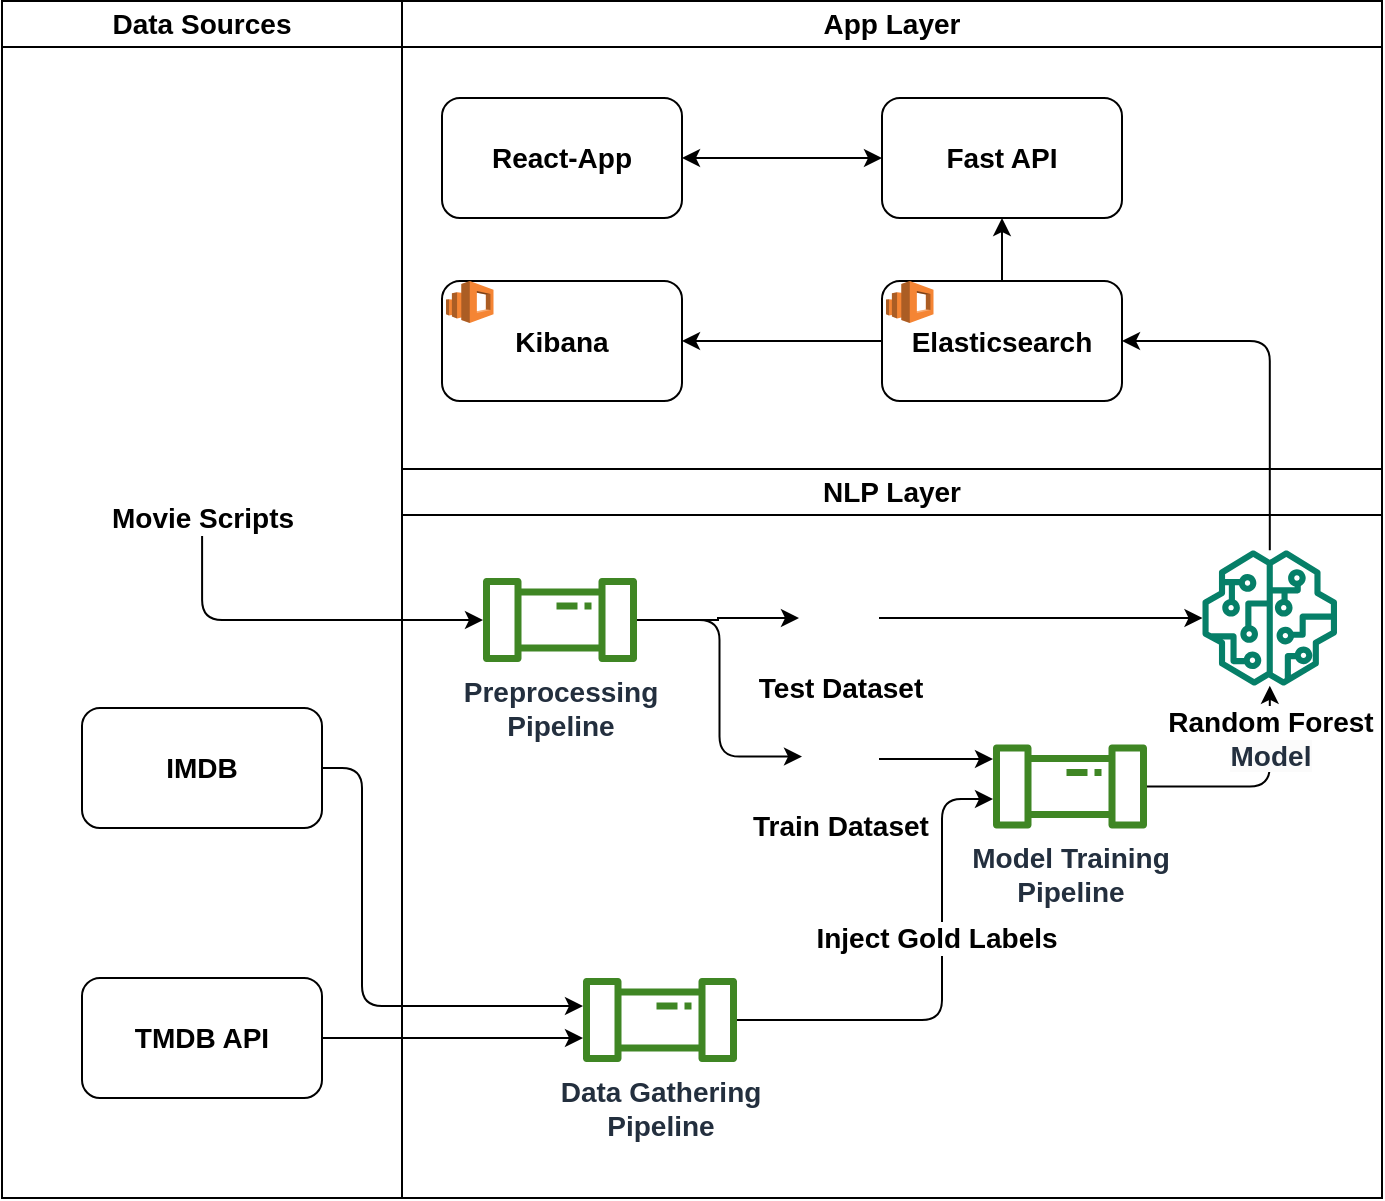 <mxfile>
    <diagram id="fCR6cRbYJW1egEGlrm1H" name="Page-1">
        <mxGraphModel dx="1881" dy="660" grid="1" gridSize="10" guides="1" tooltips="1" connect="1" arrows="1" fold="1" page="1" pageScale="1" pageWidth="827" pageHeight="1169" math="0" shadow="0">
            <root>
                <mxCell id="0"/>
                <mxCell id="1" parent="0"/>
                <mxCell id="HjMi1DjJnSCfRXNa373D-5" style="edgeStyle=orthogonalEdgeStyle;rounded=1;orthogonalLoop=1;jettySize=auto;html=1;startArrow=classic;startFill=1;fontSize=14;fontStyle=1" parent="1" source="HjMi1DjJnSCfRXNa373D-1" target="HjMi1DjJnSCfRXNa373D-2" edge="1">
                    <mxGeometry relative="1" as="geometry"/>
                </mxCell>
                <mxCell id="HjMi1DjJnSCfRXNa373D-1" value="Fast API" style="rounded=1;whiteSpace=wrap;html=1;fontSize=14;fontStyle=1" parent="1" vertex="1">
                    <mxGeometry x="320" y="280" width="120" height="60" as="geometry"/>
                </mxCell>
                <mxCell id="HjMi1DjJnSCfRXNa373D-2" value="React-App" style="rounded=1;whiteSpace=wrap;html=1;fontSize=14;fontStyle=1" parent="1" vertex="1">
                    <mxGeometry x="100" y="280" width="120" height="60" as="geometry"/>
                </mxCell>
                <mxCell id="HjMi1DjJnSCfRXNa373D-10" value="" style="shape=image;html=1;verticalAlign=top;verticalLabelPosition=bottom;labelBackgroundColor=#ffffff;imageAspect=0;aspect=fixed;image=https://cdn1.iconfinder.com/data/icons/unicons-line-vol-5/24/react-128.png;rounded=1;fontSize=14;fontStyle=1" parent="1" vertex="1">
                    <mxGeometry x="100" y="280" width="28" height="28" as="geometry"/>
                </mxCell>
                <mxCell id="HjMi1DjJnSCfRXNa373D-14" style="edgeStyle=orthogonalEdgeStyle;rounded=1;orthogonalLoop=1;jettySize=auto;html=1;startArrow=none;startFill=0;endArrow=classic;endFill=1;fontSize=14;fontStyle=1" parent="1" source="HjMi1DjJnSCfRXNa373D-11" target="HjMi1DjJnSCfRXNa373D-1" edge="1">
                    <mxGeometry relative="1" as="geometry"/>
                </mxCell>
                <mxCell id="HjMi1DjJnSCfRXNa373D-18" style="edgeStyle=orthogonalEdgeStyle;rounded=1;orthogonalLoop=1;jettySize=auto;html=1;entryX=1;entryY=0.5;entryDx=0;entryDy=0;startArrow=none;startFill=0;endArrow=classic;endFill=1;fontSize=14;fontStyle=1" parent="1" source="HjMi1DjJnSCfRXNa373D-11" target="HjMi1DjJnSCfRXNa373D-16" edge="1">
                    <mxGeometry relative="1" as="geometry"/>
                </mxCell>
                <mxCell id="HjMi1DjJnSCfRXNa373D-11" value="Elasticsearch" style="rounded=1;whiteSpace=wrap;html=1;fontSize=14;fontStyle=1" parent="1" vertex="1">
                    <mxGeometry x="320" y="371.5" width="120" height="60" as="geometry"/>
                </mxCell>
                <mxCell id="HjMi1DjJnSCfRXNa373D-6" value="" style="outlineConnect=0;dashed=0;verticalLabelPosition=bottom;verticalAlign=top;align=center;html=1;shape=mxgraph.aws3.elasticsearch_service;fillColor=#F58534;gradientColor=none;rounded=1;fontSize=14;fontStyle=1" parent="1" vertex="1">
                    <mxGeometry x="322" y="371.5" width="23.75" height="21" as="geometry"/>
                </mxCell>
                <mxCell id="HjMi1DjJnSCfRXNa373D-16" value="Kibana" style="rounded=1;whiteSpace=wrap;html=1;fontSize=14;fontStyle=1" parent="1" vertex="1">
                    <mxGeometry x="100" y="371.5" width="120" height="60" as="geometry"/>
                </mxCell>
                <mxCell id="HjMi1DjJnSCfRXNa373D-17" value="" style="outlineConnect=0;dashed=0;verticalLabelPosition=bottom;verticalAlign=top;align=center;html=1;shape=mxgraph.aws3.elasticsearch_service;fillColor=#F58534;gradientColor=none;rounded=1;fontSize=14;fontStyle=1" parent="1" vertex="1">
                    <mxGeometry x="102" y="371.5" width="23.75" height="21" as="geometry"/>
                </mxCell>
                <mxCell id="JxS2FN6LKAOk5U9IxsT_-21" style="edgeStyle=orthogonalEdgeStyle;rounded=1;orthogonalLoop=1;jettySize=auto;html=1;fontSize=14;exitX=1;exitY=0.5;exitDx=0;exitDy=0;fontStyle=1" parent="1" source="JxS2FN6LKAOk5U9IxsT_-18" target="JxS2FN6LKAOk5U9IxsT_-4" edge="1">
                    <mxGeometry relative="1" as="geometry">
                        <Array as="points">
                            <mxPoint x="60" y="615"/>
                            <mxPoint x="60" y="734"/>
                        </Array>
                    </mxGeometry>
                </mxCell>
                <mxCell id="JxS2FN6LKAOk5U9IxsT_-22" style="edgeStyle=orthogonalEdgeStyle;rounded=1;orthogonalLoop=1;jettySize=auto;html=1;fontSize=14;exitX=1;exitY=0.5;exitDx=0;exitDy=0;fontStyle=1" parent="1" source="JxS2FN6LKAOk5U9IxsT_-19" target="JxS2FN6LKAOk5U9IxsT_-4" edge="1">
                    <mxGeometry relative="1" as="geometry">
                        <Array as="points">
                            <mxPoint x="100" y="750"/>
                            <mxPoint x="100" y="750"/>
                        </Array>
                    </mxGeometry>
                </mxCell>
                <mxCell id="JxS2FN6LKAOk5U9IxsT_-37" value="Data Sources" style="swimlane;whiteSpace=wrap;html=1;fontSize=14;fontStyle=1" parent="1" vertex="1">
                    <mxGeometry x="-120" y="231.5" width="200" height="598.5" as="geometry"/>
                </mxCell>
                <mxCell id="JxS2FN6LKAOk5U9IxsT_-2" value="" style="shape=image;html=1;verticalAlign=top;verticalLabelPosition=bottom;labelBackgroundColor=#ffffff;imageAspect=0;aspect=fixed;image=https://cdn1.iconfinder.com/data/icons/files-96/32/File-128.png;fontSize=14;fontStyle=1" parent="JxS2FN6LKAOk5U9IxsT_-37" vertex="1">
                    <mxGeometry x="67.75" y="188.5" width="64.5" height="64.5" as="geometry"/>
                </mxCell>
                <mxCell id="JxS2FN6LKAOk5U9IxsT_-19" value="TMDB API" style="rounded=1;whiteSpace=wrap;html=1;fontSize=14;fontStyle=1" parent="JxS2FN6LKAOk5U9IxsT_-37" vertex="1">
                    <mxGeometry x="40" y="488.5" width="120" height="60" as="geometry"/>
                </mxCell>
                <mxCell id="JxS2FN6LKAOk5U9IxsT_-18" value="IMDB" style="rounded=1;whiteSpace=wrap;html=1;fontSize=14;fontStyle=1" parent="JxS2FN6LKAOk5U9IxsT_-37" vertex="1">
                    <mxGeometry x="40" y="353.5" width="120" height="60" as="geometry"/>
                </mxCell>
                <mxCell id="JxS2FN6LKAOk5U9IxsT_-38" value="App Layer" style="swimlane;whiteSpace=wrap;html=1;fontSize=14;fontStyle=1" parent="1" vertex="1">
                    <mxGeometry x="80" y="231.5" width="490" height="238.5" as="geometry"/>
                </mxCell>
                <mxCell id="JxS2FN6LKAOk5U9IxsT_-39" value="NLP Layer" style="swimlane;whiteSpace=wrap;html=1;fontSize=14;fontStyle=1" parent="1" vertex="1">
                    <mxGeometry x="80" y="465.5" width="490" height="364.5" as="geometry"/>
                </mxCell>
                <mxCell id="HjMi1DjJnSCfRXNa373D-4" value="Preprocessing&lt;br style=&quot;font-size: 14px;&quot;&gt;Pipeline" style="outlineConnect=0;fontColor=#232F3E;gradientColor=none;fillColor=#3F8624;strokeColor=none;dashed=0;verticalLabelPosition=bottom;verticalAlign=top;align=center;html=1;fontSize=14;fontStyle=1;aspect=fixed;pointerEvents=1;shape=mxgraph.aws4.iot_analytics_pipeline;rounded=1;" parent="JxS2FN6LKAOk5U9IxsT_-39" vertex="1">
                    <mxGeometry x="40" y="54.5" width="78" height="42" as="geometry"/>
                </mxCell>
                <mxCell id="JxS2FN6LKAOk5U9IxsT_-24" style="edgeStyle=orthogonalEdgeStyle;rounded=1;orthogonalLoop=1;jettySize=auto;html=1;fontSize=14;fontStyle=1" parent="JxS2FN6LKAOk5U9IxsT_-39" source="JxS2FN6LKAOk5U9IxsT_-4" target="JxS2FN6LKAOk5U9IxsT_-7" edge="1">
                    <mxGeometry relative="1" as="geometry">
                        <mxPoint x="323.79" y="311.32" as="sourcePoint"/>
                        <mxPoint x="290" y="174.5" as="targetPoint"/>
                        <Array as="points">
                            <mxPoint x="270" y="276"/>
                            <mxPoint x="270" y="165"/>
                        </Array>
                    </mxGeometry>
                </mxCell>
                <mxCell id="JxS2FN6LKAOk5U9IxsT_-25" value="Inject Gold Labels" style="edgeLabel;html=1;align=center;verticalAlign=middle;resizable=0;points=[];fontSize=14;fontStyle=1" parent="JxS2FN6LKAOk5U9IxsT_-24" vertex="1" connectable="0">
                    <mxGeometry x="-0.415" y="-1" relative="1" as="geometry">
                        <mxPoint x="29" y="-42" as="offset"/>
                    </mxGeometry>
                </mxCell>
                <mxCell id="JxS2FN6LKAOk5U9IxsT_-42" value="Random Forest&lt;br style=&quot;border-color: var(--border-color); caret-color: rgb(35, 47, 62); color: rgb(35, 47, 62); font-size: 14px;&quot;&gt;&lt;span style=&quot;caret-color: rgb(35, 47, 62); color: rgb(35, 47, 62); font-size: 14px; background-color: rgb(251, 251, 251);&quot;&gt;Model&lt;/span&gt;" style="edgeStyle=orthogonalEdgeStyle;rounded=1;orthogonalLoop=1;jettySize=auto;html=1;jumpStyle=gap;fontSize=14;fontStyle=1" parent="JxS2FN6LKAOk5U9IxsT_-39" source="JxS2FN6LKAOk5U9IxsT_-7" target="JxS2FN6LKAOk5U9IxsT_-41" edge="1">
                    <mxGeometry x="0.533" relative="1" as="geometry">
                        <mxPoint as="offset"/>
                    </mxGeometry>
                </mxCell>
                <mxCell id="JxS2FN6LKAOk5U9IxsT_-4" value="Data Gathering&lt;br style=&quot;font-size: 14px;&quot;&gt;Pipeline" style="outlineConnect=0;fontColor=#232F3E;gradientColor=none;fillColor=#3F8624;strokeColor=none;dashed=0;verticalLabelPosition=bottom;verticalAlign=top;align=center;html=1;fontSize=14;fontStyle=1;aspect=fixed;pointerEvents=1;shape=mxgraph.aws4.iot_analytics_pipeline;rounded=1;" parent="JxS2FN6LKAOk5U9IxsT_-39" vertex="1">
                    <mxGeometry x="90" y="254.5" width="78" height="42" as="geometry"/>
                </mxCell>
                <mxCell id="JxS2FN6LKAOk5U9IxsT_-7" value="Model Training&lt;br style=&quot;font-size: 14px;&quot;&gt;Pipeline" style="outlineConnect=0;fontColor=#232F3E;gradientColor=none;fillColor=#3F8624;strokeColor=none;dashed=0;verticalLabelPosition=bottom;verticalAlign=top;align=center;html=1;fontSize=14;fontStyle=1;aspect=fixed;pointerEvents=1;shape=mxgraph.aws4.iot_analytics_pipeline;rounded=1;" parent="JxS2FN6LKAOk5U9IxsT_-39" vertex="1">
                    <mxGeometry x="295" y="137.75" width="78" height="42" as="geometry"/>
                </mxCell>
                <mxCell id="JxS2FN6LKAOk5U9IxsT_-43" style="edgeStyle=orthogonalEdgeStyle;rounded=1;orthogonalLoop=1;jettySize=auto;html=1;fontSize=14;fontStyle=1" parent="JxS2FN6LKAOk5U9IxsT_-39" source="JxS2FN6LKAOk5U9IxsT_-28" target="JxS2FN6LKAOk5U9IxsT_-41" edge="1">
                    <mxGeometry relative="1" as="geometry"/>
                </mxCell>
                <mxCell id="JxS2FN6LKAOk5U9IxsT_-28" value="Test Dataset" style="shape=image;html=1;verticalAlign=top;verticalLabelPosition=bottom;labelBackgroundColor=#ffffff;imageAspect=0;aspect=fixed;image=https://cdn1.iconfinder.com/data/icons/files-96/32/File-128.png;fontSize=14;fontStyle=1" parent="JxS2FN6LKAOk5U9IxsT_-39" vertex="1">
                    <mxGeometry x="198.5" y="54.5" width="40" height="40" as="geometry"/>
                </mxCell>
                <mxCell id="JxS2FN6LKAOk5U9IxsT_-36" style="edgeStyle=orthogonalEdgeStyle;rounded=0;orthogonalLoop=1;jettySize=auto;html=1;entryX=0;entryY=0.5;entryDx=0;entryDy=0;fontSize=14;fontStyle=1" parent="JxS2FN6LKAOk5U9IxsT_-39" source="HjMi1DjJnSCfRXNa373D-4" target="JxS2FN6LKAOk5U9IxsT_-28" edge="1">
                    <mxGeometry relative="1" as="geometry"/>
                </mxCell>
                <mxCell id="JxS2FN6LKAOk5U9IxsT_-35" style="edgeStyle=orthogonalEdgeStyle;rounded=0;orthogonalLoop=1;jettySize=auto;html=1;fontSize=14;fontStyle=1" parent="JxS2FN6LKAOk5U9IxsT_-39" source="JxS2FN6LKAOk5U9IxsT_-33" target="JxS2FN6LKAOk5U9IxsT_-7" edge="1">
                    <mxGeometry relative="1" as="geometry">
                        <Array as="points">
                            <mxPoint x="270" y="145"/>
                            <mxPoint x="270" y="145"/>
                        </Array>
                    </mxGeometry>
                </mxCell>
                <mxCell id="JxS2FN6LKAOk5U9IxsT_-33" value="Train Dataset" style="shape=image;html=1;verticalAlign=top;verticalLabelPosition=bottom;labelBackgroundColor=#ffffff;imageAspect=0;aspect=fixed;image=https://cdn1.iconfinder.com/data/icons/files-96/32/File-128.png;fontSize=14;fontStyle=1" parent="JxS2FN6LKAOk5U9IxsT_-39" vertex="1">
                    <mxGeometry x="200" y="124.5" width="38.5" height="38.5" as="geometry"/>
                </mxCell>
                <mxCell id="JxS2FN6LKAOk5U9IxsT_-34" style="edgeStyle=orthogonalEdgeStyle;rounded=1;orthogonalLoop=1;jettySize=auto;html=1;entryX=0;entryY=0.5;entryDx=0;entryDy=0;fontSize=14;fontStyle=1" parent="JxS2FN6LKAOk5U9IxsT_-39" source="HjMi1DjJnSCfRXNa373D-4" target="JxS2FN6LKAOk5U9IxsT_-33" edge="1">
                    <mxGeometry relative="1" as="geometry"/>
                </mxCell>
                <mxCell id="JxS2FN6LKAOk5U9IxsT_-41" value="" style="sketch=0;outlineConnect=0;fontColor=#232F3E;gradientColor=none;fillColor=#067F68;strokeColor=none;dashed=0;verticalLabelPosition=bottom;verticalAlign=top;align=center;html=1;fontSize=14;fontStyle=1;aspect=fixed;pointerEvents=1;shape=mxgraph.aws4.sagemaker_model;" parent="JxS2FN6LKAOk5U9IxsT_-39" vertex="1">
                    <mxGeometry x="400" y="40.63" width="67.75" height="67.75" as="geometry"/>
                </mxCell>
                <mxCell id="JxS2FN6LKAOk5U9IxsT_-40" style="edgeStyle=orthogonalEdgeStyle;rounded=1;orthogonalLoop=1;jettySize=auto;html=1;fontSize=14;fontStyle=1" parent="1" source="JxS2FN6LKAOk5U9IxsT_-2" target="HjMi1DjJnSCfRXNa373D-4" edge="1">
                    <mxGeometry relative="1" as="geometry">
                        <Array as="points">
                            <mxPoint x="-20" y="541"/>
                        </Array>
                    </mxGeometry>
                </mxCell>
                <mxCell id="JxS2FN6LKAOk5U9IxsT_-46" value="Movie Scripts" style="edgeLabel;html=1;align=center;verticalAlign=middle;resizable=0;points=[];fontStyle=1;fontSize=14;" parent="JxS2FN6LKAOk5U9IxsT_-40" vertex="1" connectable="0">
                    <mxGeometry x="-0.572" y="-2" relative="1" as="geometry">
                        <mxPoint x="2" y="-37" as="offset"/>
                    </mxGeometry>
                </mxCell>
                <mxCell id="JxS2FN6LKAOk5U9IxsT_-44" style="edgeStyle=orthogonalEdgeStyle;rounded=1;orthogonalLoop=1;jettySize=auto;html=1;entryX=1;entryY=0.5;entryDx=0;entryDy=0;fontSize=14;fontStyle=1" parent="1" source="JxS2FN6LKAOk5U9IxsT_-41" target="HjMi1DjJnSCfRXNa373D-11" edge="1">
                    <mxGeometry relative="1" as="geometry">
                        <Array as="points">
                            <mxPoint x="514" y="401"/>
                        </Array>
                    </mxGeometry>
                </mxCell>
            </root>
        </mxGraphModel>
    </diagram>
</mxfile>